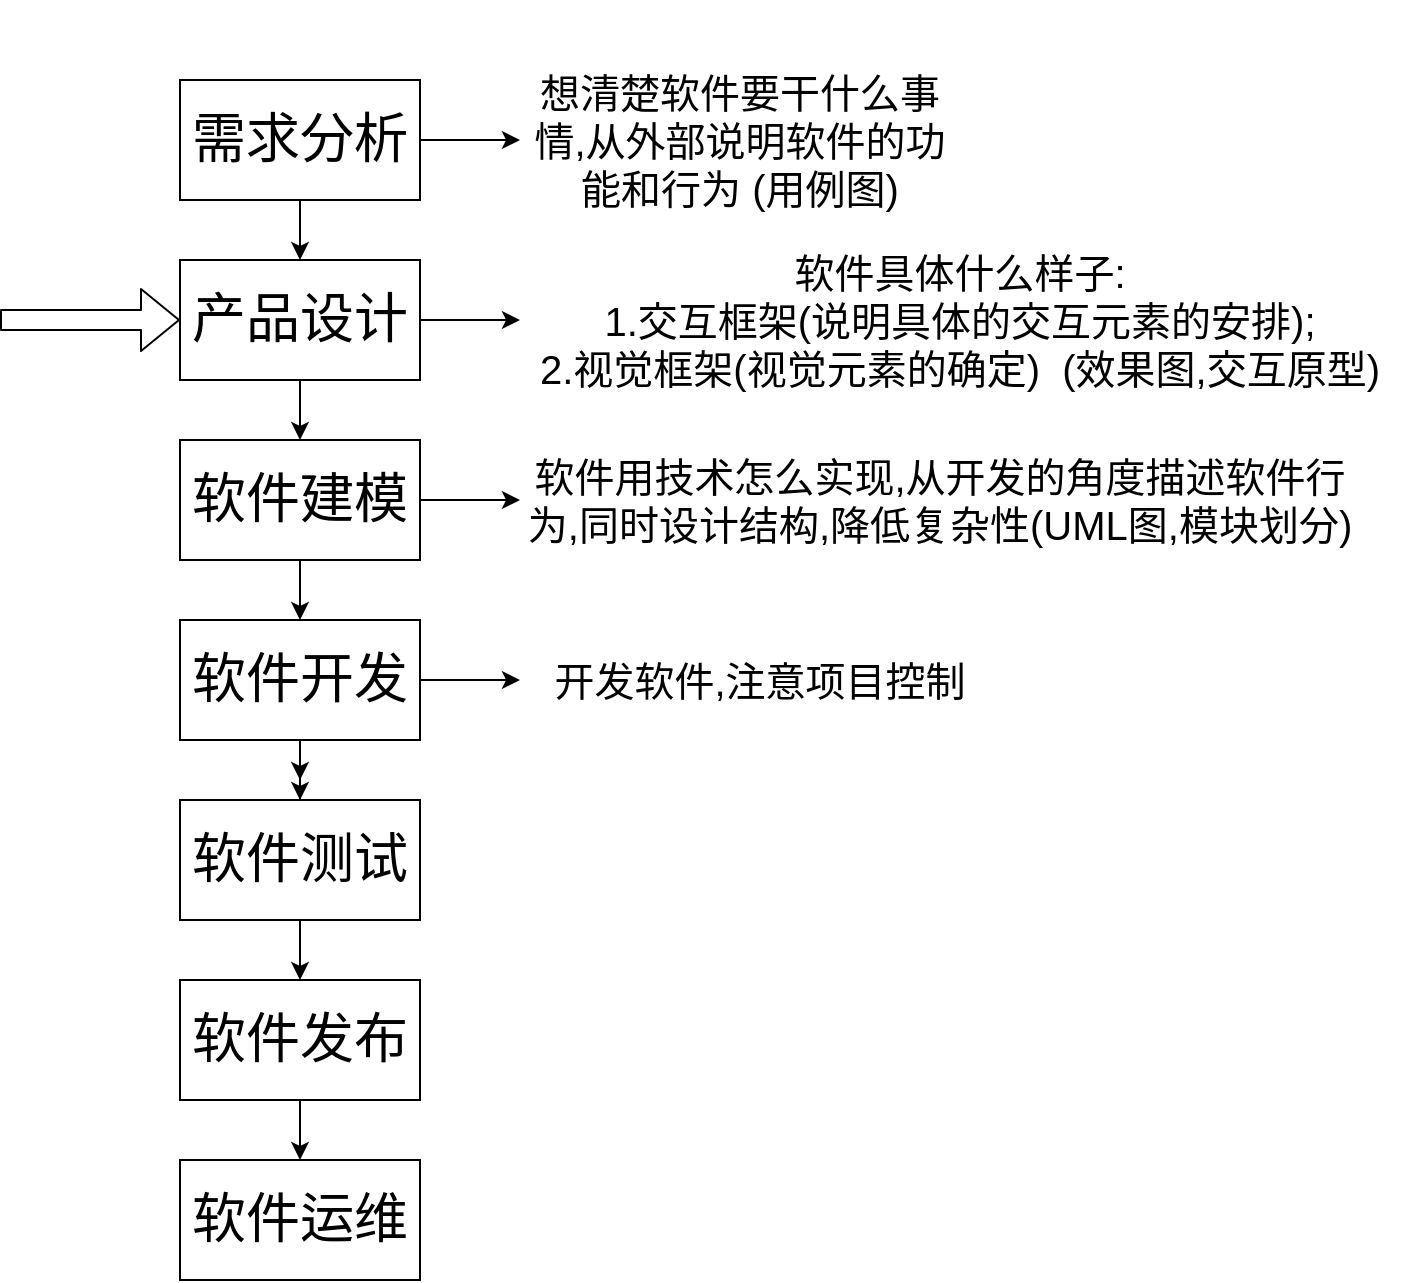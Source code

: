 <mxfile version="13.9.9" type="device"><diagram id="RtPo_J9mGcQ_3ovEOWBp" name="第 1 页"><mxGraphModel dx="945" dy="602" grid="1" gridSize="10" guides="1" tooltips="1" connect="1" arrows="1" fold="1" page="1" pageScale="1" pageWidth="827" pageHeight="1169" math="0" shadow="0"><root><mxCell id="0"/><mxCell id="1" parent="0"/><mxCell id="nRaLLbe9sbeEHOKBIQUA-8" style="edgeStyle=orthogonalEdgeStyle;rounded=0;orthogonalLoop=1;jettySize=auto;html=1;exitX=0.5;exitY=1;exitDx=0;exitDy=0;entryX=0.5;entryY=0;entryDx=0;entryDy=0;" edge="1" parent="1" source="nRaLLbe9sbeEHOKBIQUA-1" target="nRaLLbe9sbeEHOKBIQUA-2"><mxGeometry relative="1" as="geometry"/></mxCell><mxCell id="nRaLLbe9sbeEHOKBIQUA-16" style="edgeStyle=orthogonalEdgeStyle;rounded=0;orthogonalLoop=1;jettySize=auto;html=1;exitX=1;exitY=0.5;exitDx=0;exitDy=0;entryX=0;entryY=0.5;entryDx=0;entryDy=0;" edge="1" parent="1" source="nRaLLbe9sbeEHOKBIQUA-1" target="nRaLLbe9sbeEHOKBIQUA-15"><mxGeometry relative="1" as="geometry"/></mxCell><mxCell id="nRaLLbe9sbeEHOKBIQUA-1" value="&lt;font style=&quot;font-size: 27px&quot;&gt;需求分析&lt;/font&gt;" style="rounded=0;whiteSpace=wrap;html=1;" vertex="1" parent="1"><mxGeometry x="160" y="420" width="120" height="60" as="geometry"/></mxCell><mxCell id="nRaLLbe9sbeEHOKBIQUA-9" style="edgeStyle=orthogonalEdgeStyle;rounded=0;orthogonalLoop=1;jettySize=auto;html=1;exitX=0.5;exitY=1;exitDx=0;exitDy=0;entryX=0.5;entryY=0;entryDx=0;entryDy=0;" edge="1" parent="1" source="nRaLLbe9sbeEHOKBIQUA-2" target="nRaLLbe9sbeEHOKBIQUA-3"><mxGeometry relative="1" as="geometry"/></mxCell><mxCell id="nRaLLbe9sbeEHOKBIQUA-18" style="edgeStyle=orthogonalEdgeStyle;rounded=0;orthogonalLoop=1;jettySize=auto;html=1;exitX=1;exitY=0.5;exitDx=0;exitDy=0;" edge="1" parent="1" source="nRaLLbe9sbeEHOKBIQUA-2" target="nRaLLbe9sbeEHOKBIQUA-17"><mxGeometry relative="1" as="geometry"/></mxCell><mxCell id="nRaLLbe9sbeEHOKBIQUA-2" value="&lt;span style=&quot;font-size: 27px&quot;&gt;产品设计&lt;/span&gt;" style="rounded=0;whiteSpace=wrap;html=1;" vertex="1" parent="1"><mxGeometry x="160" y="510" width="120" height="60" as="geometry"/></mxCell><mxCell id="nRaLLbe9sbeEHOKBIQUA-10" style="edgeStyle=orthogonalEdgeStyle;rounded=0;orthogonalLoop=1;jettySize=auto;html=1;exitX=0.5;exitY=1;exitDx=0;exitDy=0;entryX=0.5;entryY=0;entryDx=0;entryDy=0;" edge="1" parent="1" source="nRaLLbe9sbeEHOKBIQUA-3" target="nRaLLbe9sbeEHOKBIQUA-4"><mxGeometry relative="1" as="geometry"/></mxCell><mxCell id="nRaLLbe9sbeEHOKBIQUA-20" style="edgeStyle=orthogonalEdgeStyle;rounded=0;orthogonalLoop=1;jettySize=auto;html=1;exitX=1;exitY=0.5;exitDx=0;exitDy=0;" edge="1" parent="1" source="nRaLLbe9sbeEHOKBIQUA-3" target="nRaLLbe9sbeEHOKBIQUA-19"><mxGeometry relative="1" as="geometry"/></mxCell><mxCell id="nRaLLbe9sbeEHOKBIQUA-3" value="&lt;span style=&quot;font-size: 27px&quot;&gt;软件建模&lt;/span&gt;" style="rounded=0;whiteSpace=wrap;html=1;" vertex="1" parent="1"><mxGeometry x="160" y="600" width="120" height="60" as="geometry"/></mxCell><mxCell id="nRaLLbe9sbeEHOKBIQUA-12" style="edgeStyle=orthogonalEdgeStyle;rounded=0;orthogonalLoop=1;jettySize=auto;html=1;exitX=0.5;exitY=1;exitDx=0;exitDy=0;entryX=0.5;entryY=0;entryDx=0;entryDy=0;" edge="1" parent="1" source="nRaLLbe9sbeEHOKBIQUA-4" target="nRaLLbe9sbeEHOKBIQUA-5"><mxGeometry relative="1" as="geometry"/></mxCell><mxCell id="nRaLLbe9sbeEHOKBIQUA-22" style="edgeStyle=orthogonalEdgeStyle;rounded=0;orthogonalLoop=1;jettySize=auto;html=1;exitX=1;exitY=0.5;exitDx=0;exitDy=0;" edge="1" parent="1" source="nRaLLbe9sbeEHOKBIQUA-4" target="nRaLLbe9sbeEHOKBIQUA-21"><mxGeometry relative="1" as="geometry"/></mxCell><mxCell id="nRaLLbe9sbeEHOKBIQUA-4" value="&lt;span style=&quot;font-size: 27px&quot;&gt;软件开发&lt;/span&gt;" style="rounded=0;whiteSpace=wrap;html=1;" vertex="1" parent="1"><mxGeometry x="160" y="690" width="120" height="60" as="geometry"/></mxCell><mxCell id="nRaLLbe9sbeEHOKBIQUA-11" value="" style="edgeStyle=orthogonalEdgeStyle;rounded=0;orthogonalLoop=1;jettySize=auto;html=1;" edge="1" parent="1" source="nRaLLbe9sbeEHOKBIQUA-5"><mxGeometry relative="1" as="geometry"><mxPoint x="220" y="770" as="targetPoint"/></mxGeometry></mxCell><mxCell id="nRaLLbe9sbeEHOKBIQUA-13" style="edgeStyle=orthogonalEdgeStyle;rounded=0;orthogonalLoop=1;jettySize=auto;html=1;exitX=0.5;exitY=1;exitDx=0;exitDy=0;entryX=0.5;entryY=0;entryDx=0;entryDy=0;" edge="1" parent="1" source="nRaLLbe9sbeEHOKBIQUA-5" target="nRaLLbe9sbeEHOKBIQUA-6"><mxGeometry relative="1" as="geometry"/></mxCell><mxCell id="nRaLLbe9sbeEHOKBIQUA-5" value="&lt;span style=&quot;font-size: 27px&quot;&gt;软件测试&lt;/span&gt;" style="rounded=0;whiteSpace=wrap;html=1;" vertex="1" parent="1"><mxGeometry x="160" y="780" width="120" height="60" as="geometry"/></mxCell><mxCell id="nRaLLbe9sbeEHOKBIQUA-14" style="edgeStyle=orthogonalEdgeStyle;rounded=0;orthogonalLoop=1;jettySize=auto;html=1;exitX=0.5;exitY=1;exitDx=0;exitDy=0;entryX=0.5;entryY=0;entryDx=0;entryDy=0;" edge="1" parent="1" source="nRaLLbe9sbeEHOKBIQUA-6" target="nRaLLbe9sbeEHOKBIQUA-7"><mxGeometry relative="1" as="geometry"/></mxCell><mxCell id="nRaLLbe9sbeEHOKBIQUA-6" value="&lt;span style=&quot;font-size: 27px&quot;&gt;软件发布&lt;/span&gt;" style="rounded=0;whiteSpace=wrap;html=1;" vertex="1" parent="1"><mxGeometry x="160" y="870" width="120" height="60" as="geometry"/></mxCell><mxCell id="nRaLLbe9sbeEHOKBIQUA-7" value="&lt;span style=&quot;font-size: 27px&quot;&gt;软件运维&lt;/span&gt;" style="rounded=0;whiteSpace=wrap;html=1;" vertex="1" parent="1"><mxGeometry x="160" y="960" width="120" height="60" as="geometry"/></mxCell><mxCell id="nRaLLbe9sbeEHOKBIQUA-15" value="&lt;font style=&quot;font-size: 20px&quot;&gt;想清楚软件要干什么事情,从外部说明软件的功能和行为 (用例图)&lt;/font&gt;" style="text;html=1;strokeColor=none;fillColor=none;align=center;verticalAlign=middle;whiteSpace=wrap;rounded=0;" vertex="1" parent="1"><mxGeometry x="330" y="380" width="220" height="140" as="geometry"/></mxCell><mxCell id="nRaLLbe9sbeEHOKBIQUA-17" value="&lt;span style=&quot;font-size: 20px&quot;&gt;软件具体什么样子:&lt;br&gt;1.交互框架(说明具体的交互元素的安排);&lt;br&gt;2.视觉框架(视觉元素的确定)&amp;nbsp; (效果图,交互原型)&lt;/span&gt;" style="text;html=1;strokeColor=none;fillColor=none;align=center;verticalAlign=middle;whiteSpace=wrap;rounded=0;" vertex="1" parent="1"><mxGeometry x="330" y="470" width="440" height="140" as="geometry"/></mxCell><mxCell id="nRaLLbe9sbeEHOKBIQUA-19" value="&lt;span style=&quot;font-size: 20px&quot;&gt;软件用技术怎么实现,从开发的角度描述软件行为,同时设计结构,降低复杂性(UML图,模块划分)&lt;/span&gt;" style="text;html=1;strokeColor=none;fillColor=none;align=center;verticalAlign=middle;whiteSpace=wrap;rounded=0;" vertex="1" parent="1"><mxGeometry x="330" y="560" width="420" height="140" as="geometry"/></mxCell><mxCell id="nRaLLbe9sbeEHOKBIQUA-21" value="&lt;span style=&quot;font-size: 20px&quot;&gt;开发软件,注意项目控制&lt;/span&gt;" style="text;html=1;strokeColor=none;fillColor=none;align=center;verticalAlign=middle;whiteSpace=wrap;rounded=0;" vertex="1" parent="1"><mxGeometry x="330" y="650" width="240" height="140" as="geometry"/></mxCell><mxCell id="nRaLLbe9sbeEHOKBIQUA-23" value="" style="shape=flexArrow;endArrow=classic;html=1;entryX=0;entryY=0.5;entryDx=0;entryDy=0;" edge="1" parent="1" target="nRaLLbe9sbeEHOKBIQUA-2"><mxGeometry width="50" height="50" relative="1" as="geometry"><mxPoint x="70" y="540" as="sourcePoint"/><mxPoint x="70" y="530" as="targetPoint"/></mxGeometry></mxCell></root></mxGraphModel></diagram></mxfile>